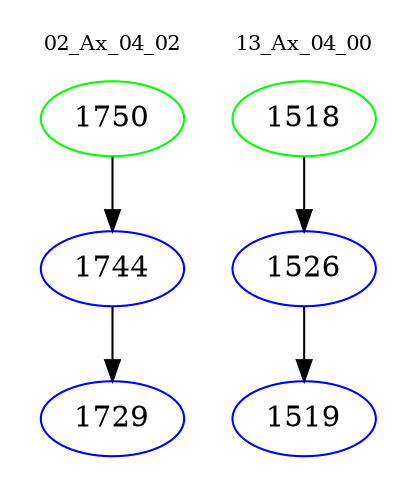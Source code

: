 digraph{
subgraph cluster_0 {
color = white
label = "02_Ax_04_02";
fontsize=10;
T0_1750 [label="1750", color="green"]
T0_1750 -> T0_1744 [color="black"]
T0_1744 [label="1744", color="blue"]
T0_1744 -> T0_1729 [color="black"]
T0_1729 [label="1729", color="blue"]
}
subgraph cluster_1 {
color = white
label = "13_Ax_04_00";
fontsize=10;
T1_1518 [label="1518", color="green"]
T1_1518 -> T1_1526 [color="black"]
T1_1526 [label="1526", color="blue"]
T1_1526 -> T1_1519 [color="black"]
T1_1519 [label="1519", color="blue"]
}
}
